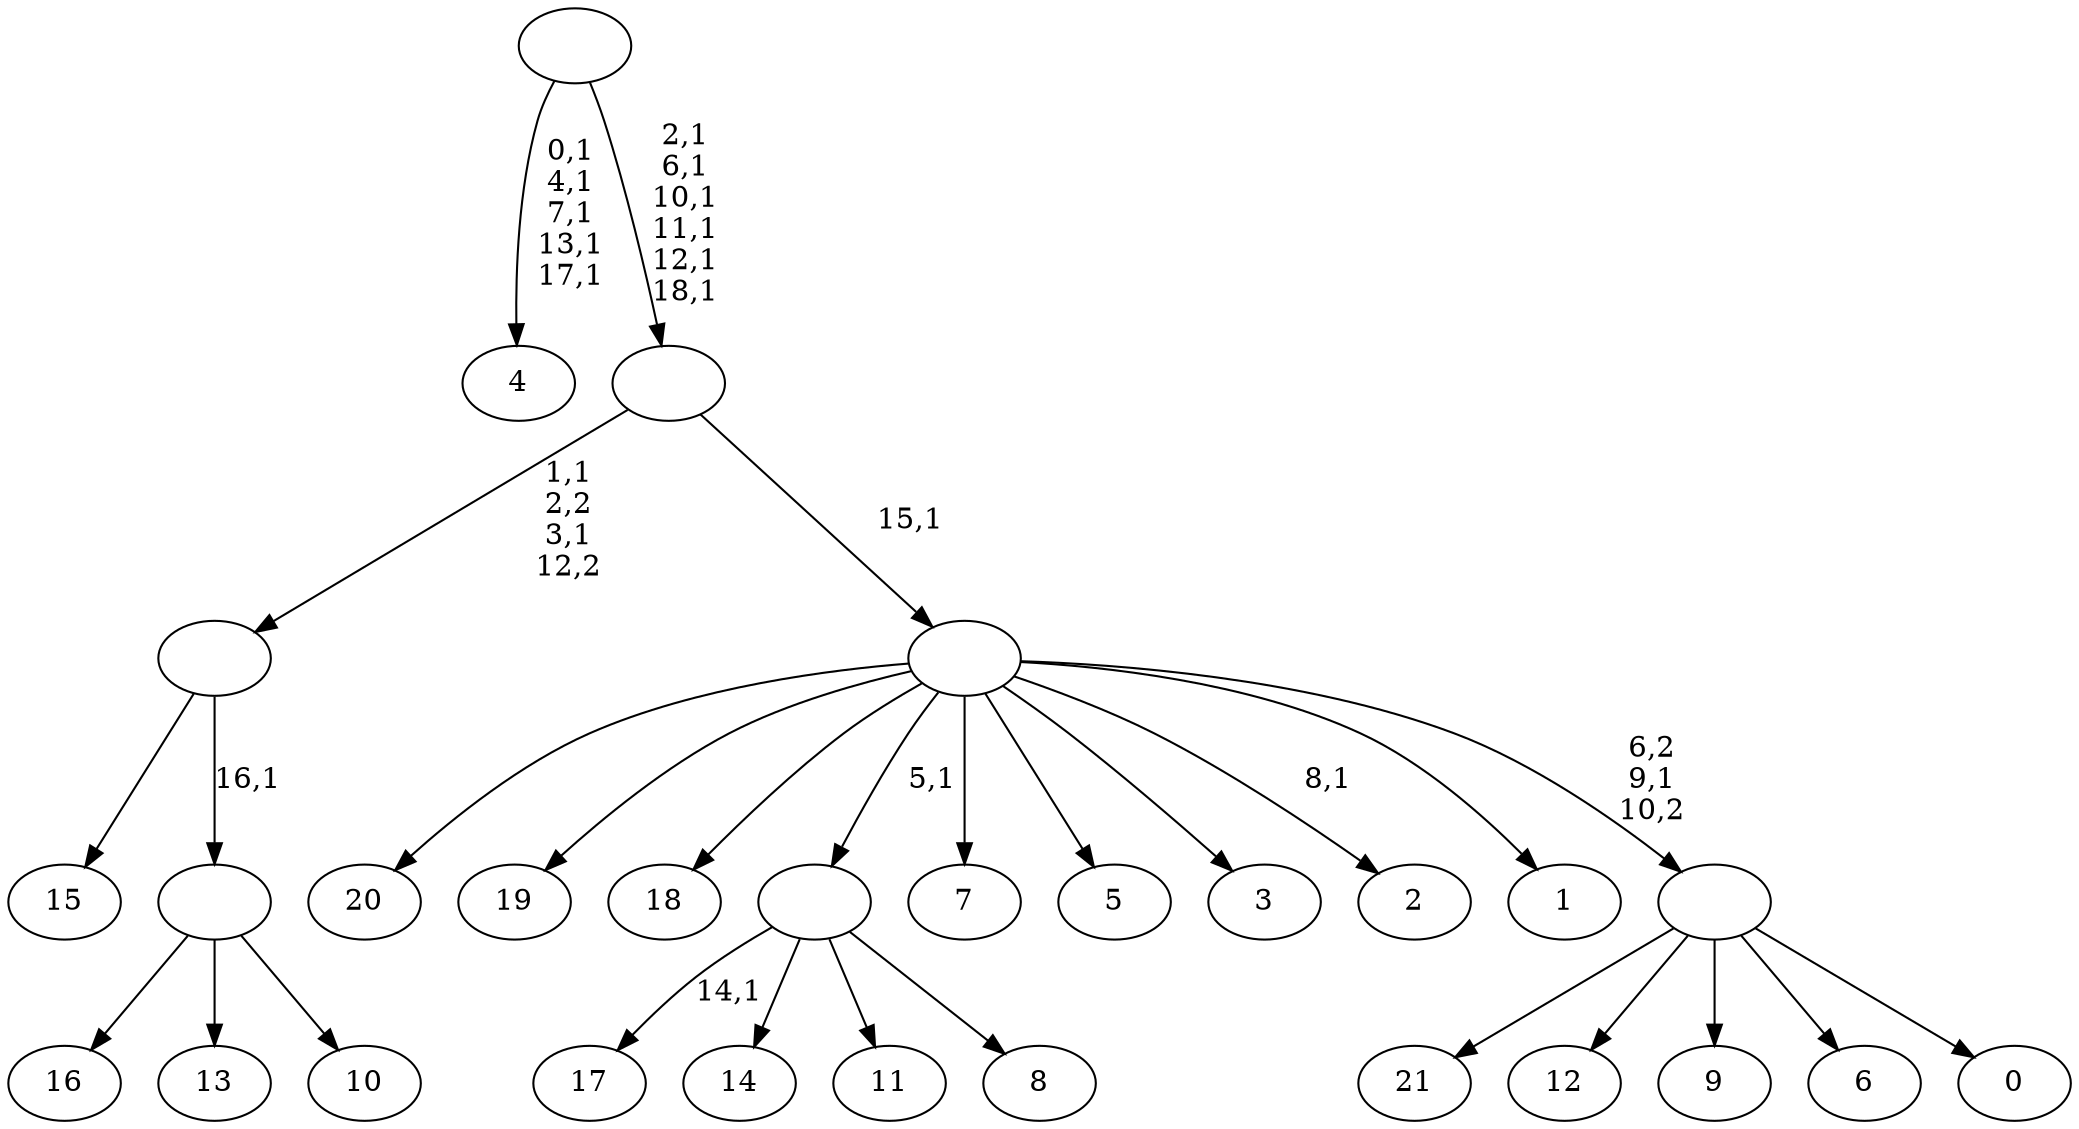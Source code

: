 digraph T {
	41 [label="21"]
	40 [label="20"]
	39 [label="19"]
	38 [label="18"]
	37 [label="17"]
	35 [label="16"]
	34 [label="15"]
	33 [label="14"]
	32 [label="13"]
	31 [label="12"]
	30 [label="11"]
	29 [label="10"]
	28 [label=""]
	27 [label=""]
	25 [label="9"]
	24 [label="8"]
	23 [label=""]
	22 [label="7"]
	21 [label="6"]
	20 [label="5"]
	19 [label="4"]
	13 [label="3"]
	12 [label="2"]
	10 [label="1"]
	9 [label="0"]
	8 [label=""]
	7 [label=""]
	6 [label=""]
	0 [label=""]
	28 -> 35 [label=""]
	28 -> 32 [label=""]
	28 -> 29 [label=""]
	27 -> 34 [label=""]
	27 -> 28 [label="16,1"]
	23 -> 37 [label="14,1"]
	23 -> 33 [label=""]
	23 -> 30 [label=""]
	23 -> 24 [label=""]
	8 -> 41 [label=""]
	8 -> 31 [label=""]
	8 -> 25 [label=""]
	8 -> 21 [label=""]
	8 -> 9 [label=""]
	7 -> 12 [label="8,1"]
	7 -> 40 [label=""]
	7 -> 39 [label=""]
	7 -> 38 [label=""]
	7 -> 23 [label="5,1"]
	7 -> 22 [label=""]
	7 -> 20 [label=""]
	7 -> 13 [label=""]
	7 -> 10 [label=""]
	7 -> 8 [label="6,2\n9,1\n10,2"]
	6 -> 27 [label="1,1\n2,2\n3,1\n12,2"]
	6 -> 7 [label="15,1"]
	0 -> 6 [label="2,1\n6,1\n10,1\n11,1\n12,1\n18,1"]
	0 -> 19 [label="0,1\n4,1\n7,1\n13,1\n17,1"]
}
